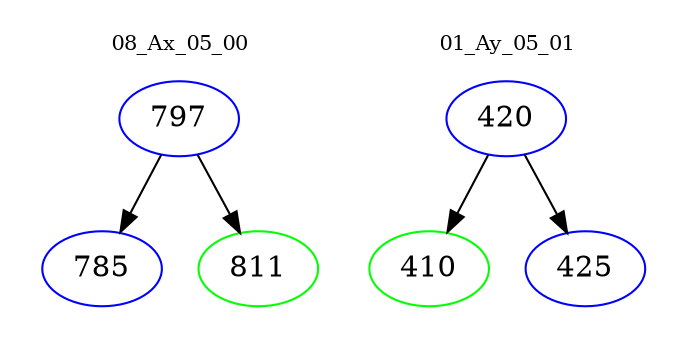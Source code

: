 digraph{
subgraph cluster_0 {
color = white
label = "08_Ax_05_00";
fontsize=10;
T0_797 [label="797", color="blue"]
T0_797 -> T0_785 [color="black"]
T0_785 [label="785", color="blue"]
T0_797 -> T0_811 [color="black"]
T0_811 [label="811", color="green"]
}
subgraph cluster_1 {
color = white
label = "01_Ay_05_01";
fontsize=10;
T1_420 [label="420", color="blue"]
T1_420 -> T1_410 [color="black"]
T1_410 [label="410", color="green"]
T1_420 -> T1_425 [color="black"]
T1_425 [label="425", color="blue"]
}
}
